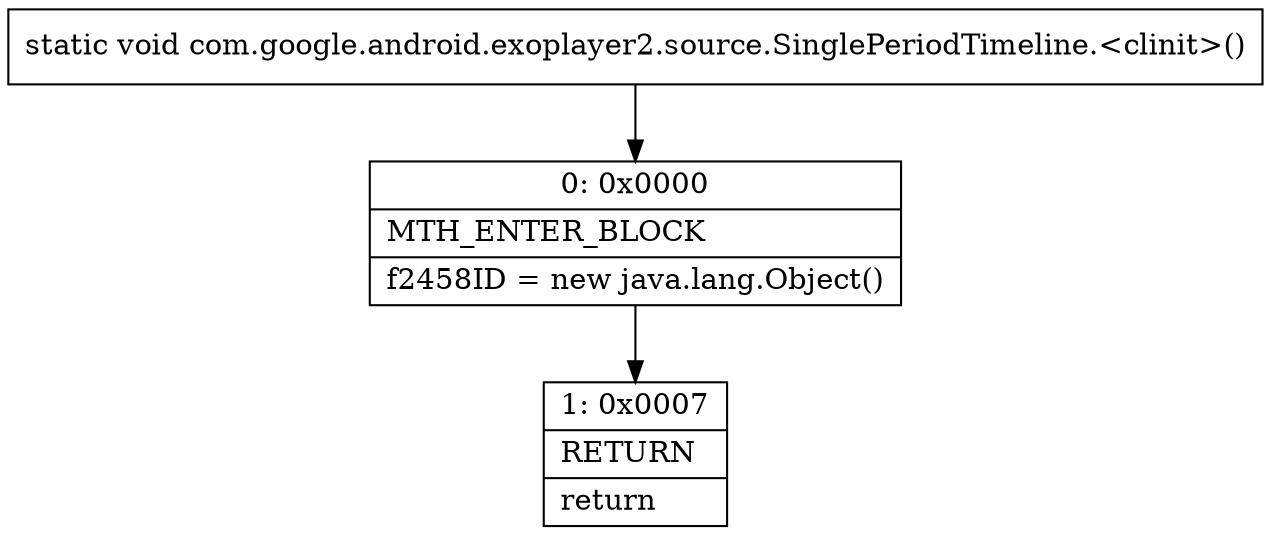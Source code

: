 digraph "CFG forcom.google.android.exoplayer2.source.SinglePeriodTimeline.\<clinit\>()V" {
Node_0 [shape=record,label="{0\:\ 0x0000|MTH_ENTER_BLOCK\l|f2458ID = new java.lang.Object()\l}"];
Node_1 [shape=record,label="{1\:\ 0x0007|RETURN\l|return\l}"];
MethodNode[shape=record,label="{static void com.google.android.exoplayer2.source.SinglePeriodTimeline.\<clinit\>() }"];
MethodNode -> Node_0;
Node_0 -> Node_1;
}

